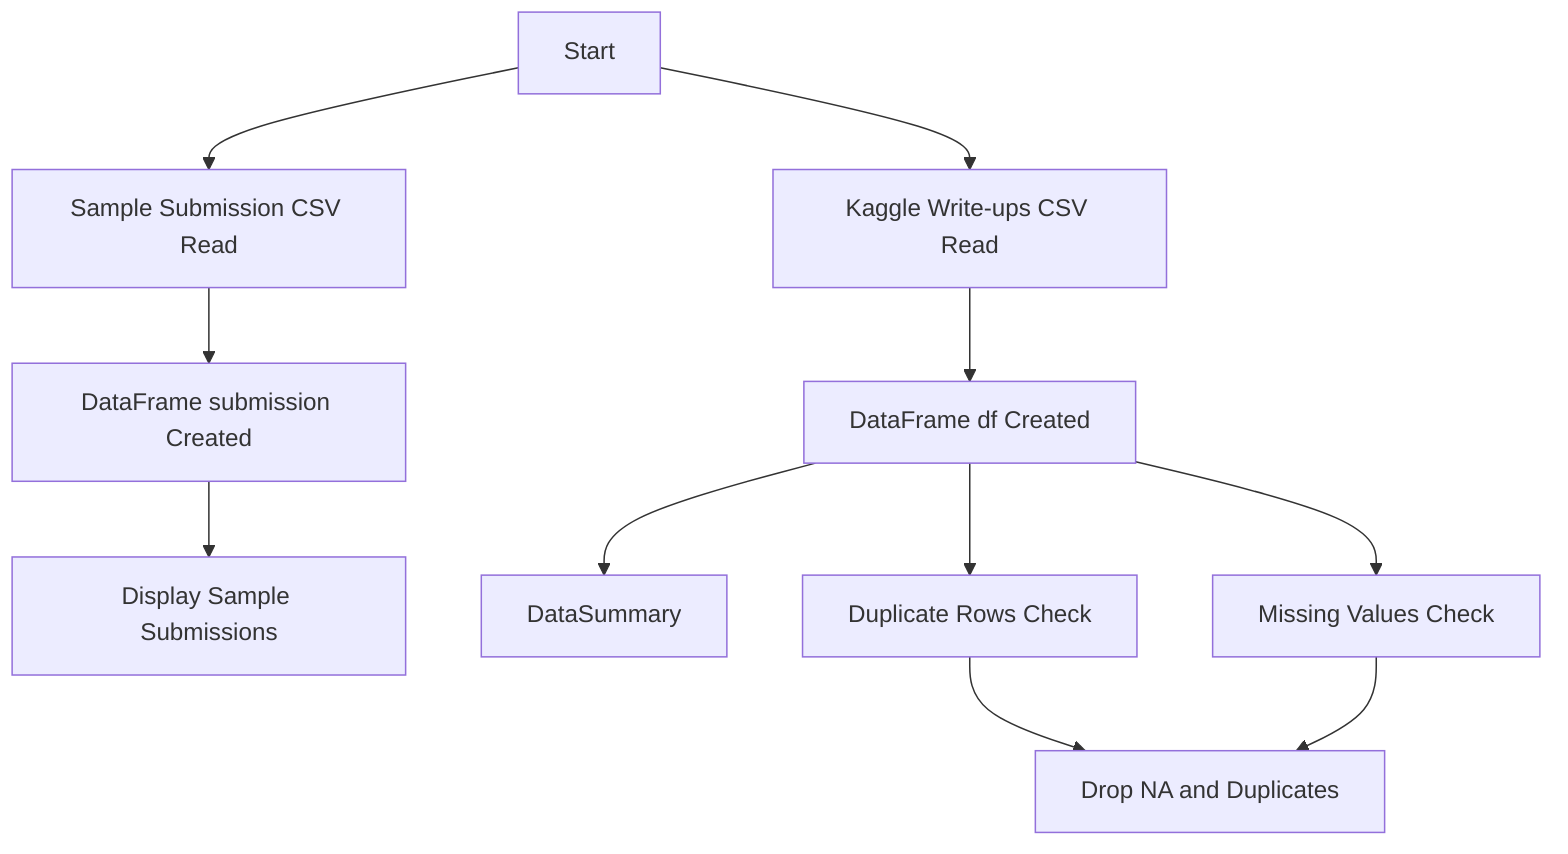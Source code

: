 flowchart TD
%% Nodes
A[Start] 
%% This is where the process begins

B[Kaggle Write-ups CSV Read] 
%% Loading Kaggle write-ups data from CSV

C[Sample Submission CSV Read] 
%% Loading sample submission data from CSV

D[DataFrame df Created] 
%% DataFrame containing Kaggle write-ups

E[DataFrame submission Created] 
%% DataFrame containing sample submissions

F[Display Sample Submissions] 
%% Shows the first few rows of submission DataFrame

G[DataSummary] 
%% Summary statistics & structure of df

H[Missing Values Check] 
%% Checks for null values in df

I[Duplicate Rows Check] 
%% Checks for duplicated rows in df

J[Drop NA and Duplicates] 
%% Drops any missing or duplicate rows

%% Custom Links
A --> B
A --> C
B --> D
C --> E
E --> F
D --> G
D --> H
D --> I
I --> J
H --> J
